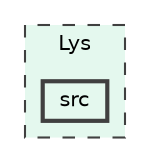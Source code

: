 digraph "/home/marcus/dev/MoteurLys/Lys/src"
{
 // LATEX_PDF_SIZE
  bgcolor="transparent";
  edge [fontname=Helvetica,fontsize=10,labelfontname=Helvetica,labelfontsize=10];
  node [fontname=Helvetica,fontsize=10,shape=box,height=0.2,width=0.4];
  compound=true
  subgraph clusterdir_ba16e2f0563332b365aad57128fbde3e {
    graph [ bgcolor="#e4f8ee", pencolor="grey25", label="Lys", fontname=Helvetica,fontsize=10 style="filled,dashed", URL="dir_ba16e2f0563332b365aad57128fbde3e.html",tooltip=""]
  dir_16aab0c8797fdf39cc24ce3df4a3820e [label="src", fillcolor="#e4f8ee", color="grey25", style="filled,bold", URL="dir_16aab0c8797fdf39cc24ce3df4a3820e.html",tooltip=""];
  }
}
